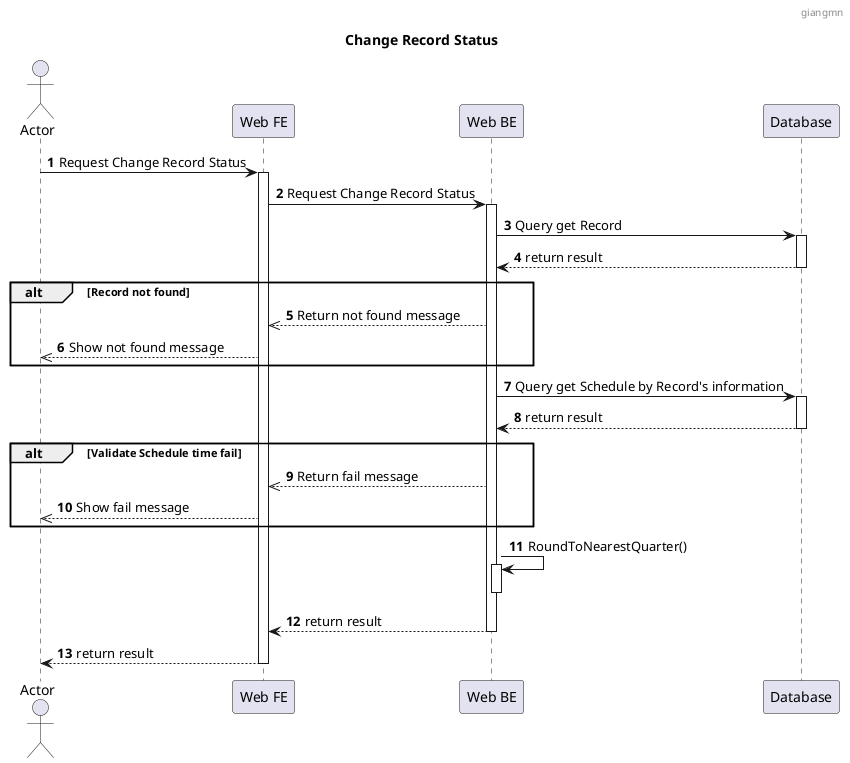@startuml
header : giangmn
title: Change Record Status
autonumber

actor "Actor" as a
participant "Web FE" as fe
participant "Web BE" as be
participant "Database" as db

a->fe: Request Change Record Status
fe++
fe -> be: Request Change Record Status
be++
be -> db: Query get Record
db++
db --> be: return result
db--
alt Record not found
be -->> fe: Return not found message
fe -->> a: Show not found message
end
be -> db: Query get Schedule by Record's information
db++
db --> be: return result
db--
alt Validate Schedule time fail
be -->> fe: Return fail message
fe -->> a: Show fail message
end
be->be: RoundToNearestQuarter()
be++
be--
be --> fe: return result
be--
fe--> a: return result
fe--
@enduml
